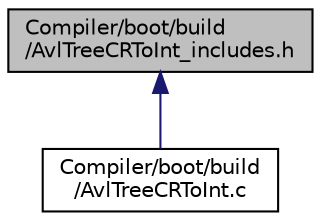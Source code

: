 digraph "Compiler/boot/build/AvlTreeCRToInt_includes.h"
{
  edge [fontname="Helvetica",fontsize="10",labelfontname="Helvetica",labelfontsize="10"];
  node [fontname="Helvetica",fontsize="10",shape=record];
  Node8 [label="Compiler/boot/build\l/AvlTreeCRToInt_includes.h",height=0.2,width=0.4,color="black", fillcolor="grey75", style="filled", fontcolor="black"];
  Node8 -> Node9 [dir="back",color="midnightblue",fontsize="10",style="solid",fontname="Helvetica"];
  Node9 [label="Compiler/boot/build\l/AvlTreeCRToInt.c",height=0.2,width=0.4,color="black", fillcolor="white", style="filled",URL="$d0/d1d/_avl_tree_c_r_to_int_8c.html"];
}
